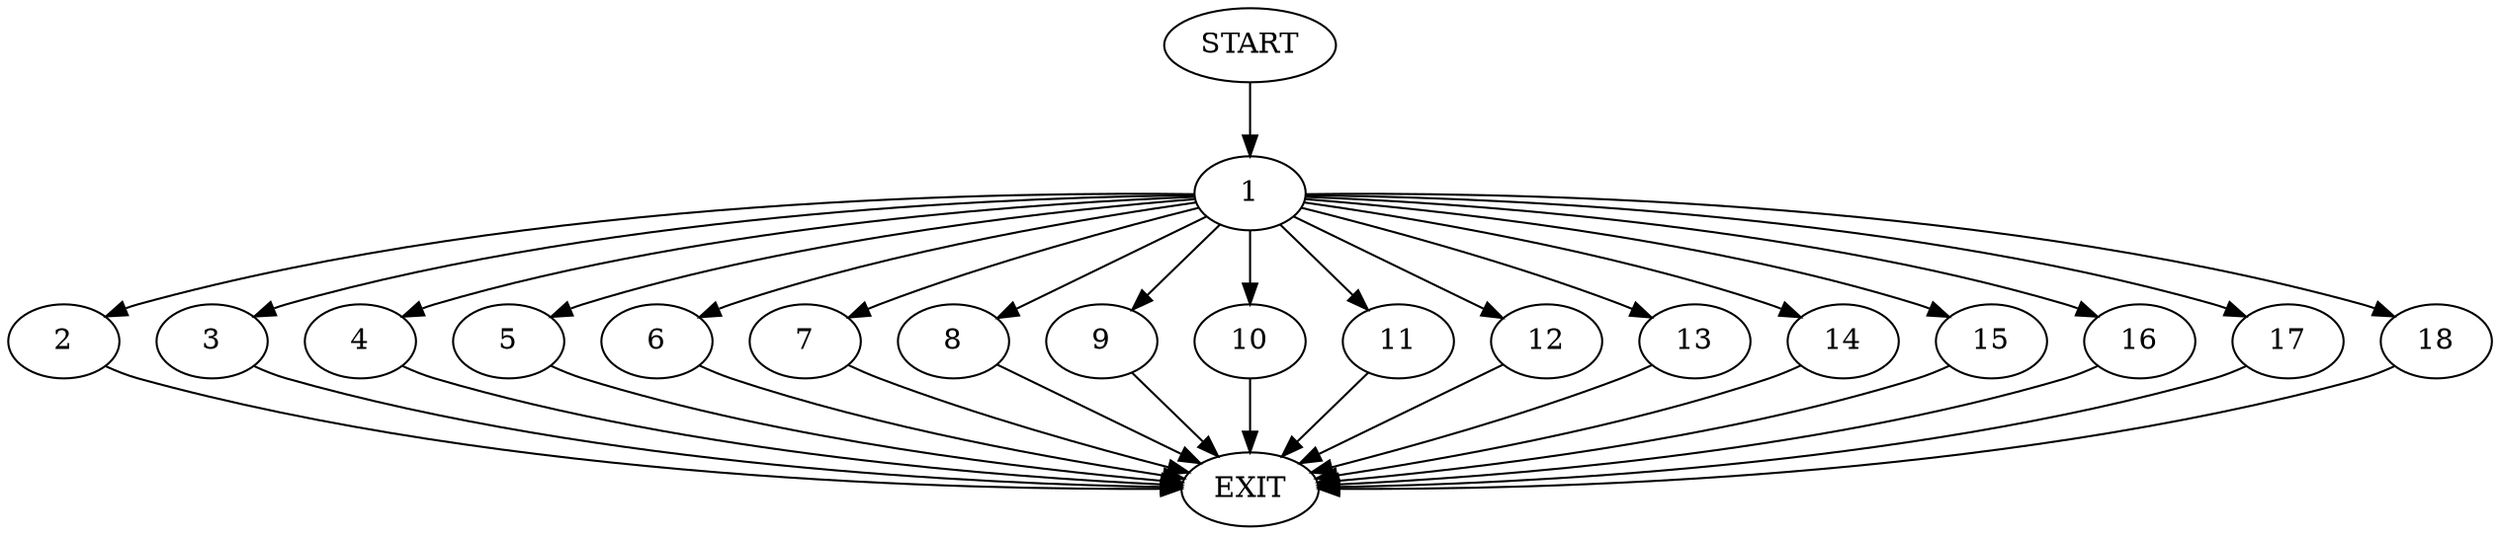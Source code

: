 digraph {
0 [label="START"]
19 [label="EXIT"]
0 -> 1
1 -> 2
1 -> 3
1 -> 4
1 -> 5
1 -> 6
1 -> 7
1 -> 8
1 -> 9
1 -> 10
1 -> 11
1 -> 12
1 -> 13
1 -> 14
1 -> 15
1 -> 16
1 -> 17
1 -> 18
5 -> 19
14 -> 19
2 -> 19
12 -> 19
13 -> 19
4 -> 19
16 -> 19
9 -> 19
6 -> 19
10 -> 19
3 -> 19
11 -> 19
17 -> 19
15 -> 19
7 -> 19
18 -> 19
8 -> 19
}
